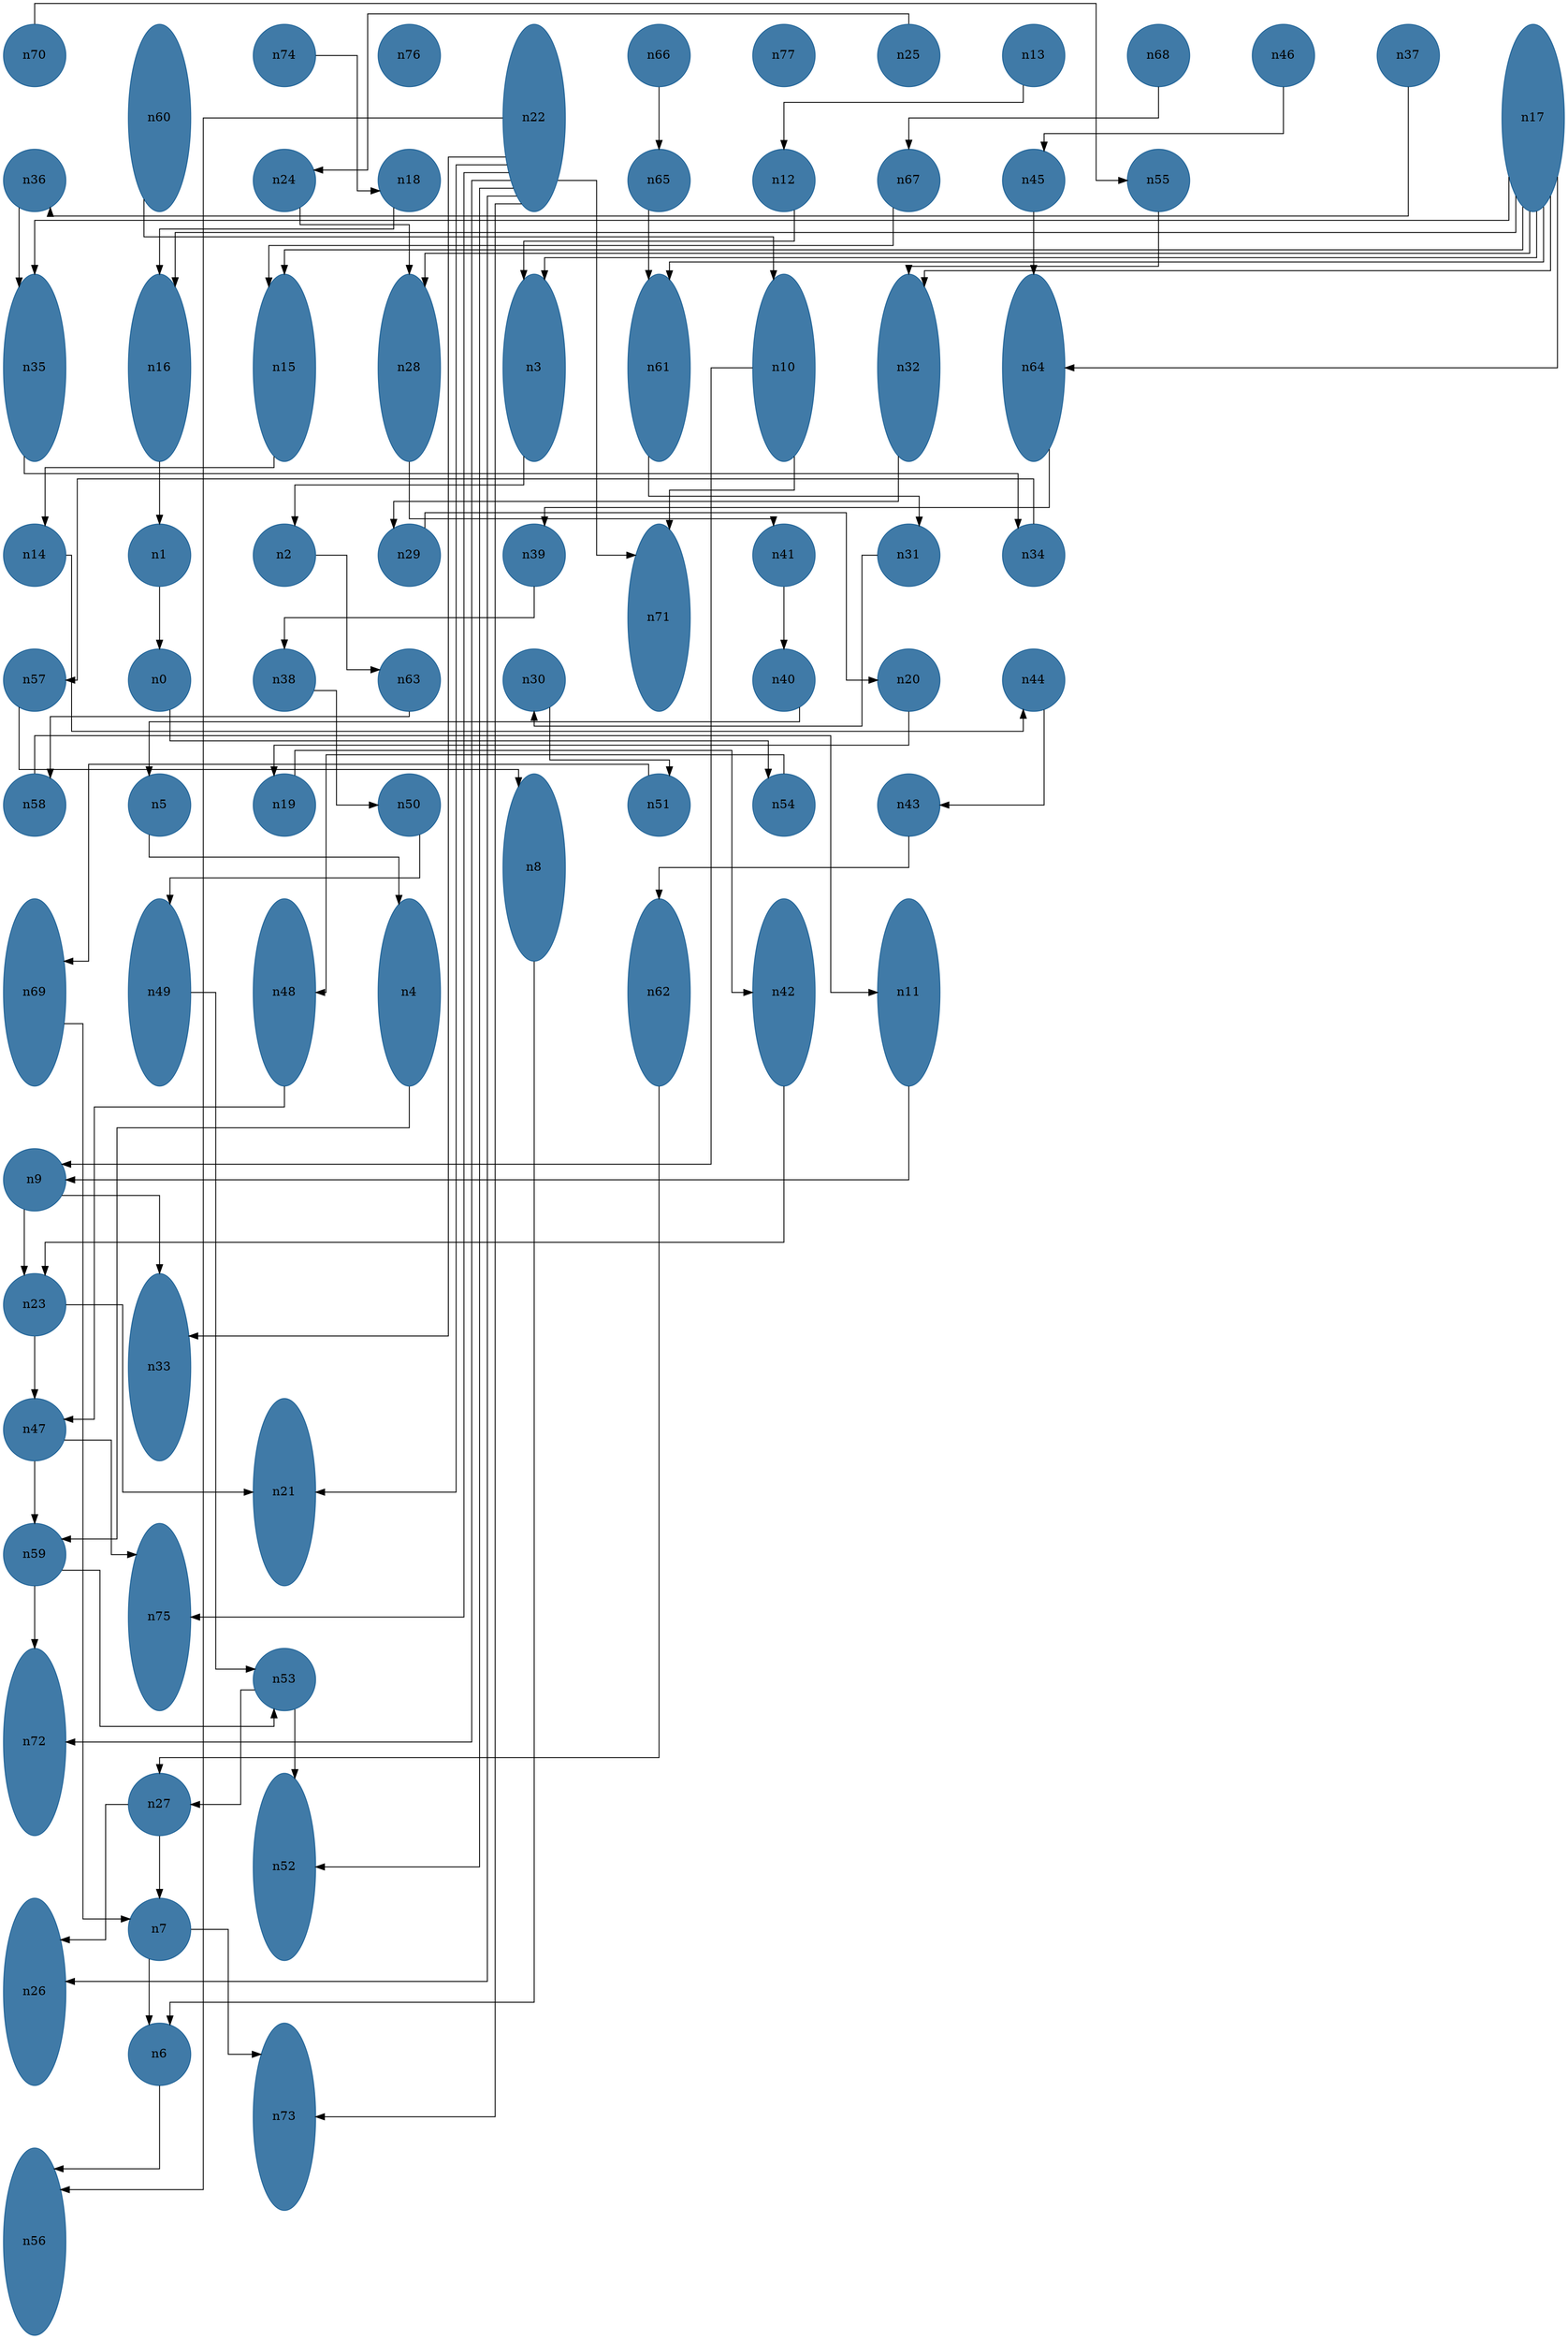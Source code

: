 //do not use DOT to generate pdf use NEATO or FDP
digraph{
layout="neato";
splines="ortho";
n70[shape="ellipse", style="filled", color="#004E8ABF", pos="0,38!", height="1", width="1"];
n70 -> n55;
n60[shape="ellipse", style="filled", color="#004E8ABF", pos="2,37!", height="3", width="1"];
n60 -> n10;
n74[shape="ellipse", style="filled", color="#004E8ABF", pos="4,38!", height="1", width="1"];
n74 -> n18;
n76[shape="ellipse", style="filled", color="#004E8ABF", pos="6,38!", height="1", width="1"];
n22[shape="ellipse", style="filled", color="#004E8ABF", pos="8,37!", height="3", width="1"];
n22 -> n26;
n22 -> n72;
n22 -> n71;
n22 -> n52;
n22 -> n73;
n22 -> n21;
n22 -> n75;
n22 -> n56;
n22 -> n33;
n66[shape="ellipse", style="filled", color="#004E8ABF", pos="10,38!", height="1", width="1"];
n66 -> n65;
n77[shape="ellipse", style="filled", color="#004E8ABF", pos="12,38!", height="1", width="1"];
n25[shape="ellipse", style="filled", color="#004E8ABF", pos="14,38!", height="1", width="1"];
n25 -> n24;
n13[shape="ellipse", style="filled", color="#004E8ABF", pos="16,38!", height="1", width="1"];
n13 -> n12;
n68[shape="ellipse", style="filled", color="#004E8ABF", pos="18,38!", height="1", width="1"];
n68 -> n67;
n46[shape="ellipse", style="filled", color="#004E8ABF", pos="20,38!", height="1", width="1"];
n46 -> n45;
n37[shape="ellipse", style="filled", color="#004E8ABF", pos="22,38!", height="1", width="1"];
n37 -> n36;
n17[shape="ellipse", style="filled", color="#004E8ABF", pos="24,37!", height="3", width="1"];
n17 -> n35;
n17 -> n16;
n17 -> n15;
n17 -> n28;
n17 -> n3;
n17 -> n61;
n17 -> n32;
n17 -> n64;
n36[shape="ellipse", style="filled", color="#004E8ABF", pos="0,36!", height="1", width="1"];
n36 -> n35;
n24[shape="ellipse", style="filled", color="#004E8ABF", pos="4,36!", height="1", width="1"];
n24 -> n28;
n18[shape="ellipse", style="filled", color="#004E8ABF", pos="6,36!", height="1", width="1"];
n18 -> n16;
n65[shape="ellipse", style="filled", color="#004E8ABF", pos="10,36!", height="1", width="1"];
n65 -> n61;
n12[shape="ellipse", style="filled", color="#004E8ABF", pos="12,36!", height="1", width="1"];
n12 -> n3;
n67[shape="ellipse", style="filled", color="#004E8ABF", pos="14,36!", height="1", width="1"];
n67 -> n15;
n45[shape="ellipse", style="filled", color="#004E8ABF", pos="16,36!", height="1", width="1"];
n45 -> n64;
n55[shape="ellipse", style="filled", color="#004E8ABF", pos="18,36!", height="1", width="1"];
n55 -> n32;
n35[shape="ellipse", style="filled", color="#004E8ABF", pos="0,33!", height="3", width="1"];
n35 -> n34;
n16[shape="ellipse", style="filled", color="#004E8ABF", pos="2,33!", height="3", width="1"];
n16 -> n1;
n15[shape="ellipse", style="filled", color="#004E8ABF", pos="4,33!", height="3", width="1"];
n15 -> n14;
n28[shape="ellipse", style="filled", color="#004E8ABF", pos="6,33!", height="3", width="1"];
n28 -> n41;
n3[shape="ellipse", style="filled", color="#004E8ABF", pos="8,33!", height="3", width="1"];
n3 -> n2;
n61[shape="ellipse", style="filled", color="#004E8ABF", pos="10,33!", height="3", width="1"];
n61 -> n31;
n10[shape="ellipse", style="filled", color="#004E8ABF", pos="12,33!", height="3", width="1"];
n10 -> n71;
n10 -> n9;
n32[shape="ellipse", style="filled", color="#004E8ABF", pos="14,33!", height="3", width="1"];
n32 -> n29;
n64[shape="ellipse", style="filled", color="#004E8ABF", pos="16,33!", height="3", width="1"];
n64 -> n39;
n14[shape="ellipse", style="filled", color="#004E8ABF", pos="0,30!", height="1", width="1"];
n14 -> n44;
n1[shape="ellipse", style="filled", color="#004E8ABF", pos="2,30!", height="1", width="1"];
n1 -> n0;
n2[shape="ellipse", style="filled", color="#004E8ABF", pos="4,30!", height="1", width="1"];
n2 -> n63;
n29[shape="ellipse", style="filled", color="#004E8ABF", pos="6,30!", height="1", width="1"];
n29 -> n20;
n39[shape="ellipse", style="filled", color="#004E8ABF", pos="8,30!", height="1", width="1"];
n39 -> n38;
n71[shape="ellipse", style="filled", color="#004E8ABF", pos="10,29!", height="3", width="1"];
n41[shape="ellipse", style="filled", color="#004E8ABF", pos="12,30!", height="1", width="1"];
n41 -> n40;
n31[shape="ellipse", style="filled", color="#004E8ABF", pos="14,30!", height="1", width="1"];
n31 -> n30;
n34[shape="ellipse", style="filled", color="#004E8ABF", pos="16,30!", height="1", width="1"];
n34 -> n57;
n57[shape="ellipse", style="filled", color="#004E8ABF", pos="0,28!", height="1", width="1"];
n57 -> n8;
n0[shape="ellipse", style="filled", color="#004E8ABF", pos="2,28!", height="1", width="1"];
n0 -> n54;
n38[shape="ellipse", style="filled", color="#004E8ABF", pos="4,28!", height="1", width="1"];
n38 -> n50;
n63[shape="ellipse", style="filled", color="#004E8ABF", pos="6,28!", height="1", width="1"];
n63 -> n58;
n30[shape="ellipse", style="filled", color="#004E8ABF", pos="8,28!", height="1", width="1"];
n30 -> n51;
n40[shape="ellipse", style="filled", color="#004E8ABF", pos="12,28!", height="1", width="1"];
n40 -> n5;
n20[shape="ellipse", style="filled", color="#004E8ABF", pos="14,28!", height="1", width="1"];
n20 -> n19;
n44[shape="ellipse", style="filled", color="#004E8ABF", pos="16,28!", height="1", width="1"];
n44 -> n43;
n58[shape="ellipse", style="filled", color="#004E8ABF", pos="0,26!", height="1", width="1"];
n58 -> n11;
n5[shape="ellipse", style="filled", color="#004E8ABF", pos="2,26!", height="1", width="1"];
n5 -> n4;
n19[shape="ellipse", style="filled", color="#004E8ABF", pos="4,26!", height="1", width="1"];
n19 -> n42;
n50[shape="ellipse", style="filled", color="#004E8ABF", pos="6,26!", height="1", width="1"];
n50 -> n49;
n8[shape="ellipse", style="filled", color="#004E8ABF", pos="8,25!", height="3", width="1"];
n8 -> n6;
n51[shape="ellipse", style="filled", color="#004E8ABF", pos="10,26!", height="1", width="1"];
n51 -> n69;
n54[shape="ellipse", style="filled", color="#004E8ABF", pos="12,26!", height="1", width="1"];
n54 -> n48;
n43[shape="ellipse", style="filled", color="#004E8ABF", pos="14,26!", height="1", width="1"];
n43 -> n62;
n69[shape="ellipse", style="filled", color="#004E8ABF", pos="0,23!", height="3", width="1"];
n69 -> n7;
n49[shape="ellipse", style="filled", color="#004E8ABF", pos="2,23!", height="3", width="1"];
n49 -> n53;
n48[shape="ellipse", style="filled", color="#004E8ABF", pos="4,23!", height="3", width="1"];
n48 -> n47;
n4[shape="ellipse", style="filled", color="#004E8ABF", pos="6,23!", height="3", width="1"];
n4 -> n59;
n62[shape="ellipse", style="filled", color="#004E8ABF", pos="10,23!", height="3", width="1"];
n62 -> n27;
n42[shape="ellipse", style="filled", color="#004E8ABF", pos="12,23!", height="3", width="1"];
n42 -> n23;
n11[shape="ellipse", style="filled", color="#004E8ABF", pos="14,23!", height="3", width="1"];
n11 -> n9;
n9[shape="ellipse", style="filled", color="#004E8ABF", pos="0,20!", height="1", width="1"];
n9 -> n23;
n9 -> n33;
n23[shape="ellipse", style="filled", color="#004E8ABF", pos="0,18!", height="1", width="1"];
n23 -> n47;
n23 -> n21;
n33[shape="ellipse", style="filled", color="#004E8ABF", pos="2,17!", height="3", width="1"];
n47[shape="ellipse", style="filled", color="#004E8ABF", pos="0,16!", height="1", width="1"];
n47 -> n59;
n47 -> n75;
n21[shape="ellipse", style="filled", color="#004E8ABF", pos="4,15!", height="3", width="1"];
n59[shape="ellipse", style="filled", color="#004E8ABF", pos="0,14!", height="1", width="1"];
n59 -> n72;
n59 -> n53;
n75[shape="ellipse", style="filled", color="#004E8ABF", pos="2,13!", height="3", width="1"];
n72[shape="ellipse", style="filled", color="#004E8ABF", pos="0,11!", height="3", width="1"];
n53[shape="ellipse", style="filled", color="#004E8ABF", pos="4,12!", height="1", width="1"];
n53 -> n27;
n53 -> n52;
n27[shape="ellipse", style="filled", color="#004E8ABF", pos="2,10!", height="1", width="1"];
n27 -> n26;
n27 -> n7;
n52[shape="ellipse", style="filled", color="#004E8ABF", pos="4,9!", height="3", width="1"];
n26[shape="ellipse", style="filled", color="#004E8ABF", pos="0,7!", height="3", width="1"];
n7[shape="ellipse", style="filled", color="#004E8ABF", pos="2,8!", height="1", width="1"];
n7 -> n6;
n7 -> n73;
n6[shape="ellipse", style="filled", color="#004E8ABF", pos="2,6!", height="1", width="1"];
n6 -> n56;
n73[shape="ellipse", style="filled", color="#004E8ABF", pos="4,5!", height="3", width="1"];
n56[shape="ellipse", style="filled", color="#004E8ABF", pos="0,3!", height="3", width="1"];
}